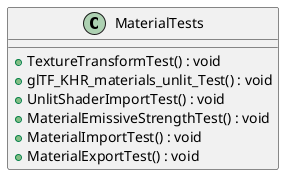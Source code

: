 @startuml
class MaterialTests {
    + TextureTransformTest() : void
    + glTF_KHR_materials_unlit_Test() : void
    + UnlitShaderImportTest() : void
    + MaterialEmissiveStrengthTest() : void
    + MaterialImportTest() : void
    + MaterialExportTest() : void
}
@enduml
